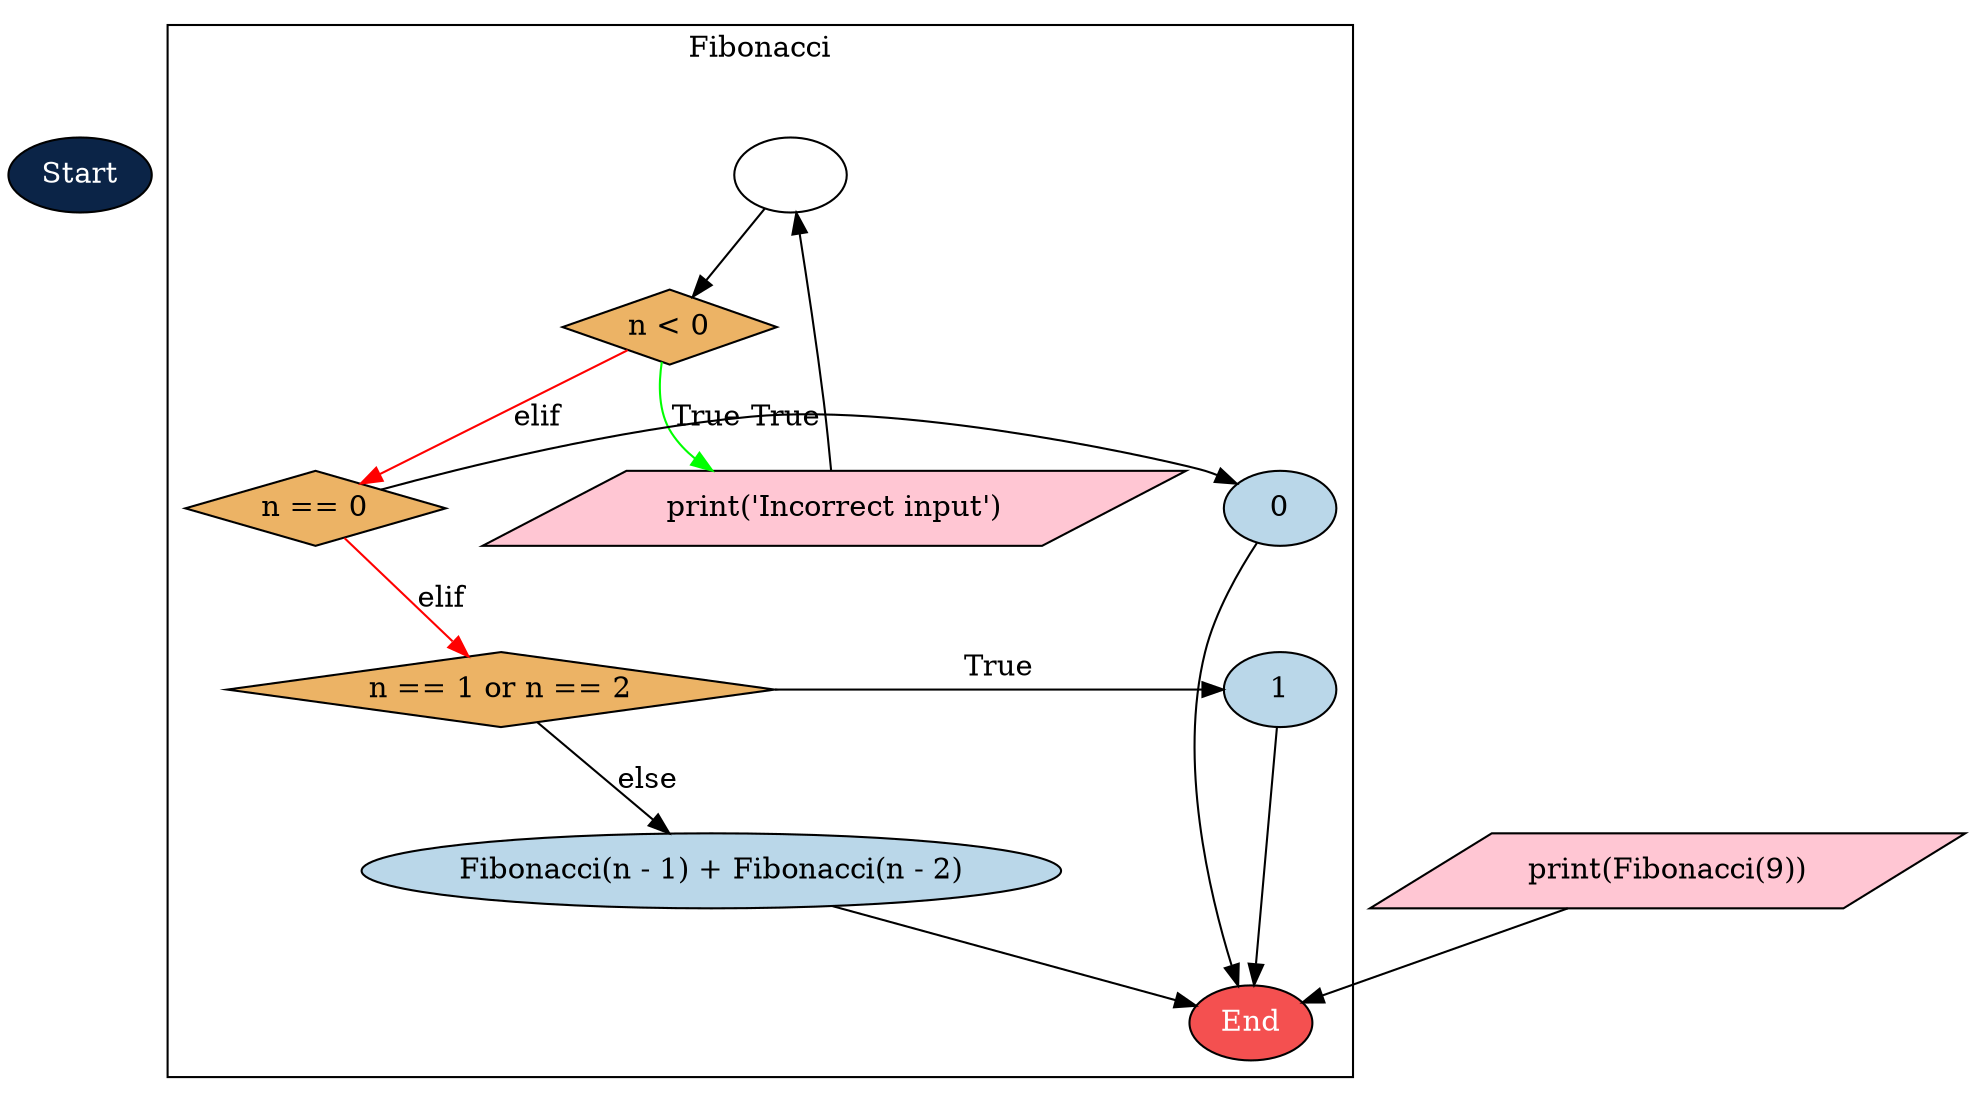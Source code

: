 digraph my_graph {
bgcolor="white"
4375689424 [shape=ellipse] [label="Start"] [type="START"] [style=filled fillcolor="#0B2447" fontcolor=white]
4375687440 [label=""]
4375689744 [shape=diamond] [label="n < 0"] [type="CONDITIONS"] [style=filled fillcolor="#ECB365" fontcolor=black]
4375689872 [shape=parallelogram] [label="print('Incorrect input')"] [type="STATEMENT"] [style=filled fillcolor="#FFC6D3" fontcolor=black]
4375690064 [shape=diamond] [label="n == 0"] [type="CONDITIONS"] [style=filled fillcolor="#ECB365" fontcolor=black]
4375689808 [shape=ellipse] [label="0"] [type="RETURN"] [style=filled fillcolor="#BAD7E9" fontcolor=black]
4375690256 [shape=diamond] [label="n == 1 or n == 2"] [type="CONDITIONS"] [style=filled fillcolor="#ECB365" fontcolor=black]
4375690320 [shape=ellipse] [label="1"] [type="RETURN"] [style=filled fillcolor="#BAD7E9" fontcolor=black]

4375690448 [shape=ellipse] [label="Fibonacci(n - 1) + Fibonacci(n - 2)"] [type="RETURN"] [style=filled fillcolor="#BAD7E9" fontcolor=black]
4375690576 [shape=parallelogram] [label="print(Fibonacci(9))"] [type="STATEMENT"] [style=filled fillcolor="#FFC6D3" fontcolor=black]
4375690768 [shape=ellipse] [label="End"] [type="END"] [style=filled fillcolor="#F45050" fontcolor=white]
subgraph cluster_Fibonacci {
label = "Fibonacci";
4375687440 -> 4375689744  [source = "@if_to_prev_node : ACNode(info={'name': 'Fibonacci', 'args': ['n']}, type=DEF, indent=0) ===> ACNode(info={'conditions': ['n < 0'], 'type': 'IF'}, type=CONDITIONS, indent=4)"] ;

4375689744 -> 4375690064 [label = elif] [source = "@if_or_if_to_elif : ACNode(info={'conditions': ['n < 0'], 'type': 'IF'}, type=CONDITIONS, indent=4) ===> ACNode(info={'conditions': ['n == 0'], 'type': 'ELIF'}, type=CONDITIONS, indent=4)"] [color=red];

4375690064 -> 4375690256 [label = elif] [source = "@if_or_if_to_elif : ACNode(info={'conditions': ['n == 0'], 'type': 'ELIF'}, type=CONDITIONS, indent=4) ===> ACNode(info={'conditions': ['n == 1 or n == 2'], 'type': 'ELIF'}, type=CONDITIONS, indent=4)"] [color=red];

4375689872 -> 4375687440  [source = "@last_child_to_next_sibling : ACNode(info={'type': 'StatementType.STATEMENT_METHOD', 'value': 'print('Incorrect input')'}, type=STATEMENT, indent=8) ===> ACNode(info={'name': 'Fibonacci', 'args': ['n']}, type=DEF, indent=0)"] ;
4375689744 -> 4375689872 [label = True] [source = "@parent_to_child : ACNode(info={'conditions': ['n < 0'], 'type': 'IF'}, type=CONDITIONS, indent=4) ===> ACNode(info={'type': 'StatementType.STATEMENT_METHOD', 'value': 'print('Incorrect input')'}, type=STATEMENT, indent=8)"] [color=green];
{rank = same; 4375690064; 4375689808;}

4375689808 -> 4375690768  [source = "@return_to_end : ACNode(info={'name': '0'}, type=RETURN, indent=8) ===> {}"] ;

4375690064 -> 4375689808 [label = True] [source = "@return_2 : ACNode(info={'conditions': ['n == 0'], 'type': 'ELIF'}, type=CONDITIONS, indent=4) ===> ACNode(info={'name': '0'}, type=RETURN, indent=8)"] ;
{rank = same; 4375690256; 4375690320;}

4375690320 -> 4375690768  [source = "@return_to_end : ACNode(info={'name': '1'}, type=RETURN, indent=8) ===> {}"] ;

4375690256 -> 4375690320 [label = True] [source = "@return_2 : ACNode(info={'conditions': ['n == 1 or n == 2'], 'type': 'ELIF'}, type=CONDITIONS, indent=4) ===> ACNode(info={'name': '1'}, type=RETURN, indent=8)"] ;
4375690256 -> 4375690448 [label = else] [source = " : ACNode(info={'conditions': ['n == 1 or n == 2'], 'type': 'ELIF'}, type=CONDITIONS, indent=4) ===> ACNode(info={'name': 'Fibonacci(n - 1) + Fibonacci(n - 2)'}, type=RETURN, indent=8)"] ;
{rank = same; 4375690448;}

4375690448 -> 4375690768  [source = "@return_to_end : ACNode(info={'name': 'Fibonacci(n - 1) + Fibonacci(n - 2)'}, type=RETURN, indent=8) ===> {}"] ;

}4375690576 -> 4375690768  [source = "@prev_to_end : ACNode(info={'type': 'StatementType.STATEMENT_METHOD', 'value': 'print(Fibonacci(9))'}, type=STATEMENT, indent=0) ===> {}"] ;

}
